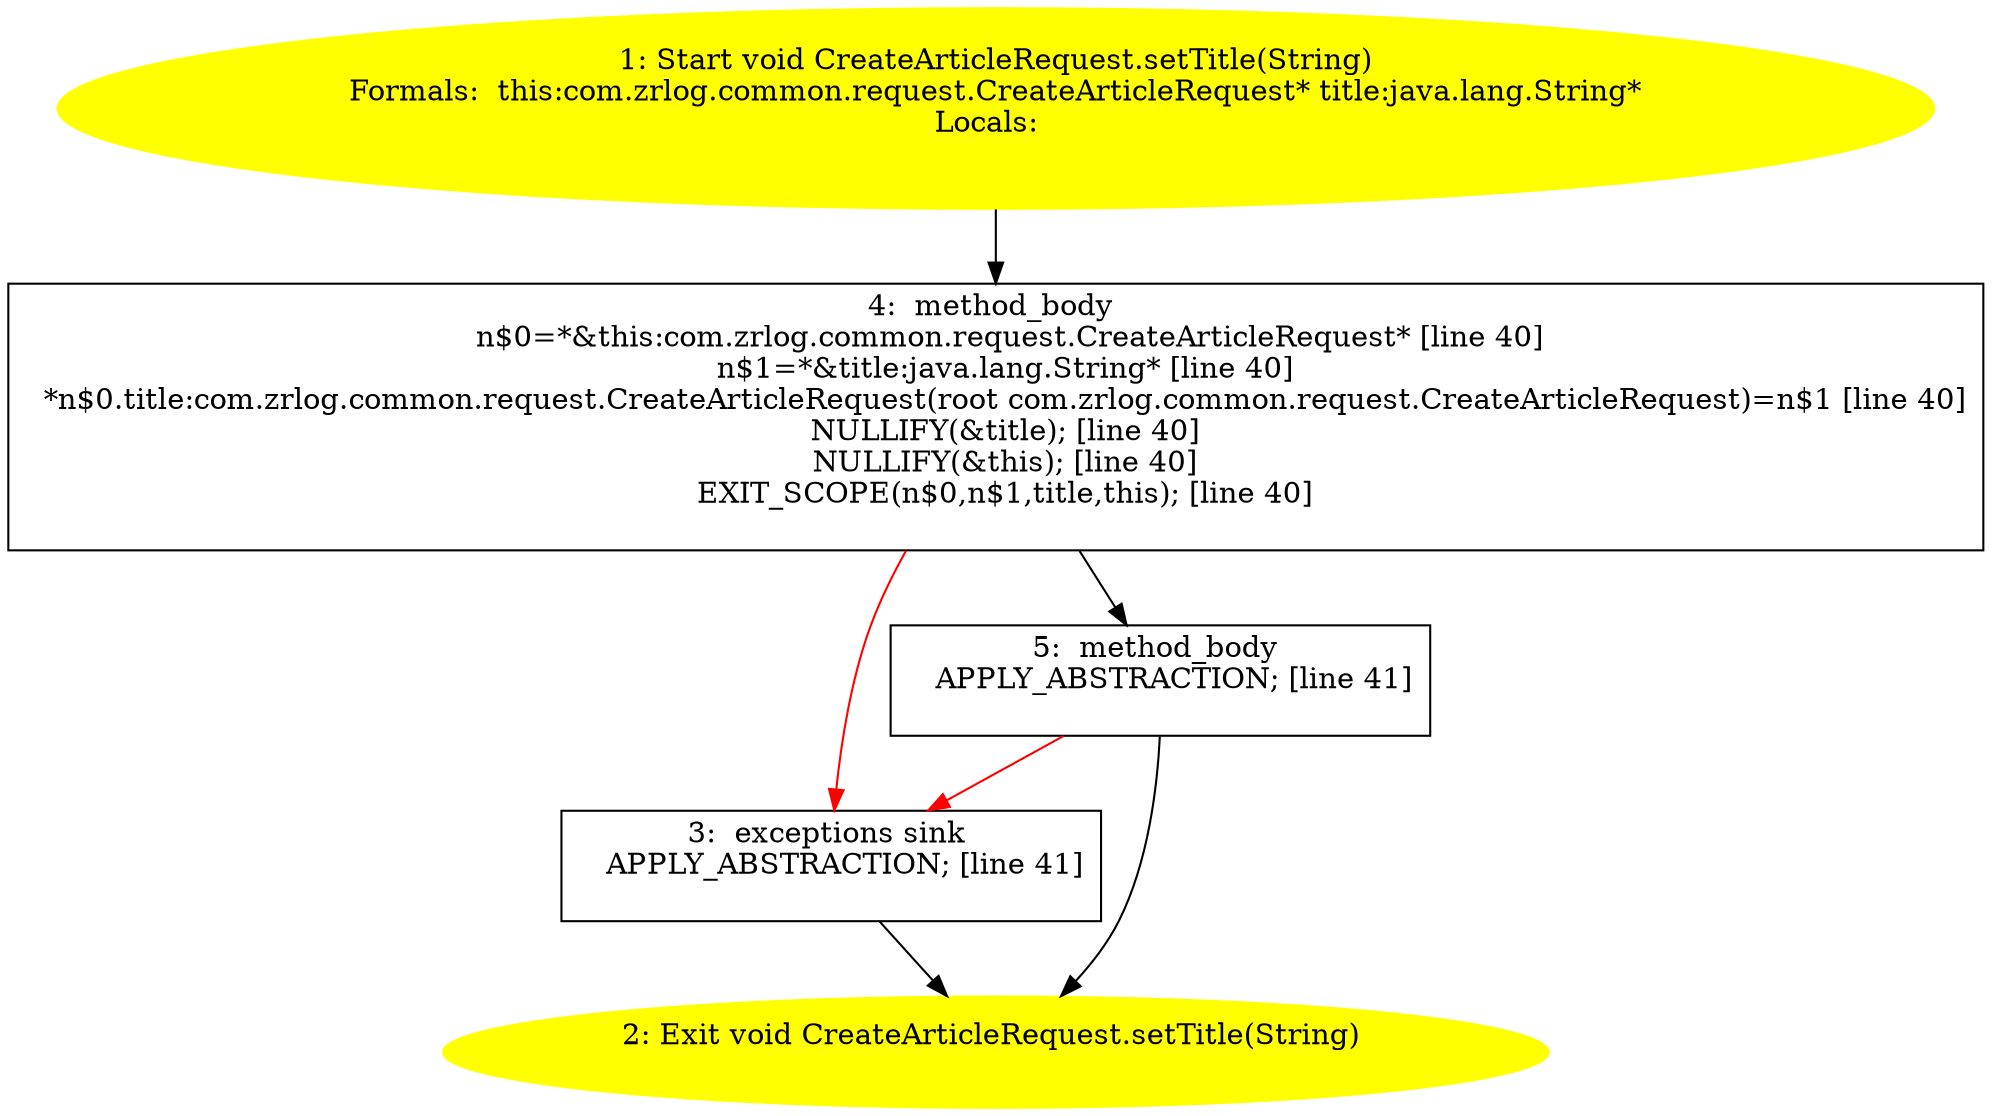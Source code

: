 /* @generated */
digraph cfg {
"com.zrlog.common.request.CreateArticleRequest.setTitle(java.lang.String):void.a0b18be9fcf03645ab66522c3b4889da_1" [label="1: Start void CreateArticleRequest.setTitle(String)\nFormals:  this:com.zrlog.common.request.CreateArticleRequest* title:java.lang.String*\nLocals:  \n  " color=yellow style=filled]
	

	 "com.zrlog.common.request.CreateArticleRequest.setTitle(java.lang.String):void.a0b18be9fcf03645ab66522c3b4889da_1" -> "com.zrlog.common.request.CreateArticleRequest.setTitle(java.lang.String):void.a0b18be9fcf03645ab66522c3b4889da_4" ;
"com.zrlog.common.request.CreateArticleRequest.setTitle(java.lang.String):void.a0b18be9fcf03645ab66522c3b4889da_2" [label="2: Exit void CreateArticleRequest.setTitle(String) \n  " color=yellow style=filled]
	

"com.zrlog.common.request.CreateArticleRequest.setTitle(java.lang.String):void.a0b18be9fcf03645ab66522c3b4889da_3" [label="3:  exceptions sink \n   APPLY_ABSTRACTION; [line 41]\n " shape="box"]
	

	 "com.zrlog.common.request.CreateArticleRequest.setTitle(java.lang.String):void.a0b18be9fcf03645ab66522c3b4889da_3" -> "com.zrlog.common.request.CreateArticleRequest.setTitle(java.lang.String):void.a0b18be9fcf03645ab66522c3b4889da_2" ;
"com.zrlog.common.request.CreateArticleRequest.setTitle(java.lang.String):void.a0b18be9fcf03645ab66522c3b4889da_4" [label="4:  method_body \n   n$0=*&this:com.zrlog.common.request.CreateArticleRequest* [line 40]\n  n$1=*&title:java.lang.String* [line 40]\n  *n$0.title:com.zrlog.common.request.CreateArticleRequest(root com.zrlog.common.request.CreateArticleRequest)=n$1 [line 40]\n  NULLIFY(&title); [line 40]\n  NULLIFY(&this); [line 40]\n  EXIT_SCOPE(n$0,n$1,title,this); [line 40]\n " shape="box"]
	

	 "com.zrlog.common.request.CreateArticleRequest.setTitle(java.lang.String):void.a0b18be9fcf03645ab66522c3b4889da_4" -> "com.zrlog.common.request.CreateArticleRequest.setTitle(java.lang.String):void.a0b18be9fcf03645ab66522c3b4889da_5" ;
	 "com.zrlog.common.request.CreateArticleRequest.setTitle(java.lang.String):void.a0b18be9fcf03645ab66522c3b4889da_4" -> "com.zrlog.common.request.CreateArticleRequest.setTitle(java.lang.String):void.a0b18be9fcf03645ab66522c3b4889da_3" [color="red" ];
"com.zrlog.common.request.CreateArticleRequest.setTitle(java.lang.String):void.a0b18be9fcf03645ab66522c3b4889da_5" [label="5:  method_body \n   APPLY_ABSTRACTION; [line 41]\n " shape="box"]
	

	 "com.zrlog.common.request.CreateArticleRequest.setTitle(java.lang.String):void.a0b18be9fcf03645ab66522c3b4889da_5" -> "com.zrlog.common.request.CreateArticleRequest.setTitle(java.lang.String):void.a0b18be9fcf03645ab66522c3b4889da_2" ;
	 "com.zrlog.common.request.CreateArticleRequest.setTitle(java.lang.String):void.a0b18be9fcf03645ab66522c3b4889da_5" -> "com.zrlog.common.request.CreateArticleRequest.setTitle(java.lang.String):void.a0b18be9fcf03645ab66522c3b4889da_3" [color="red" ];
}
